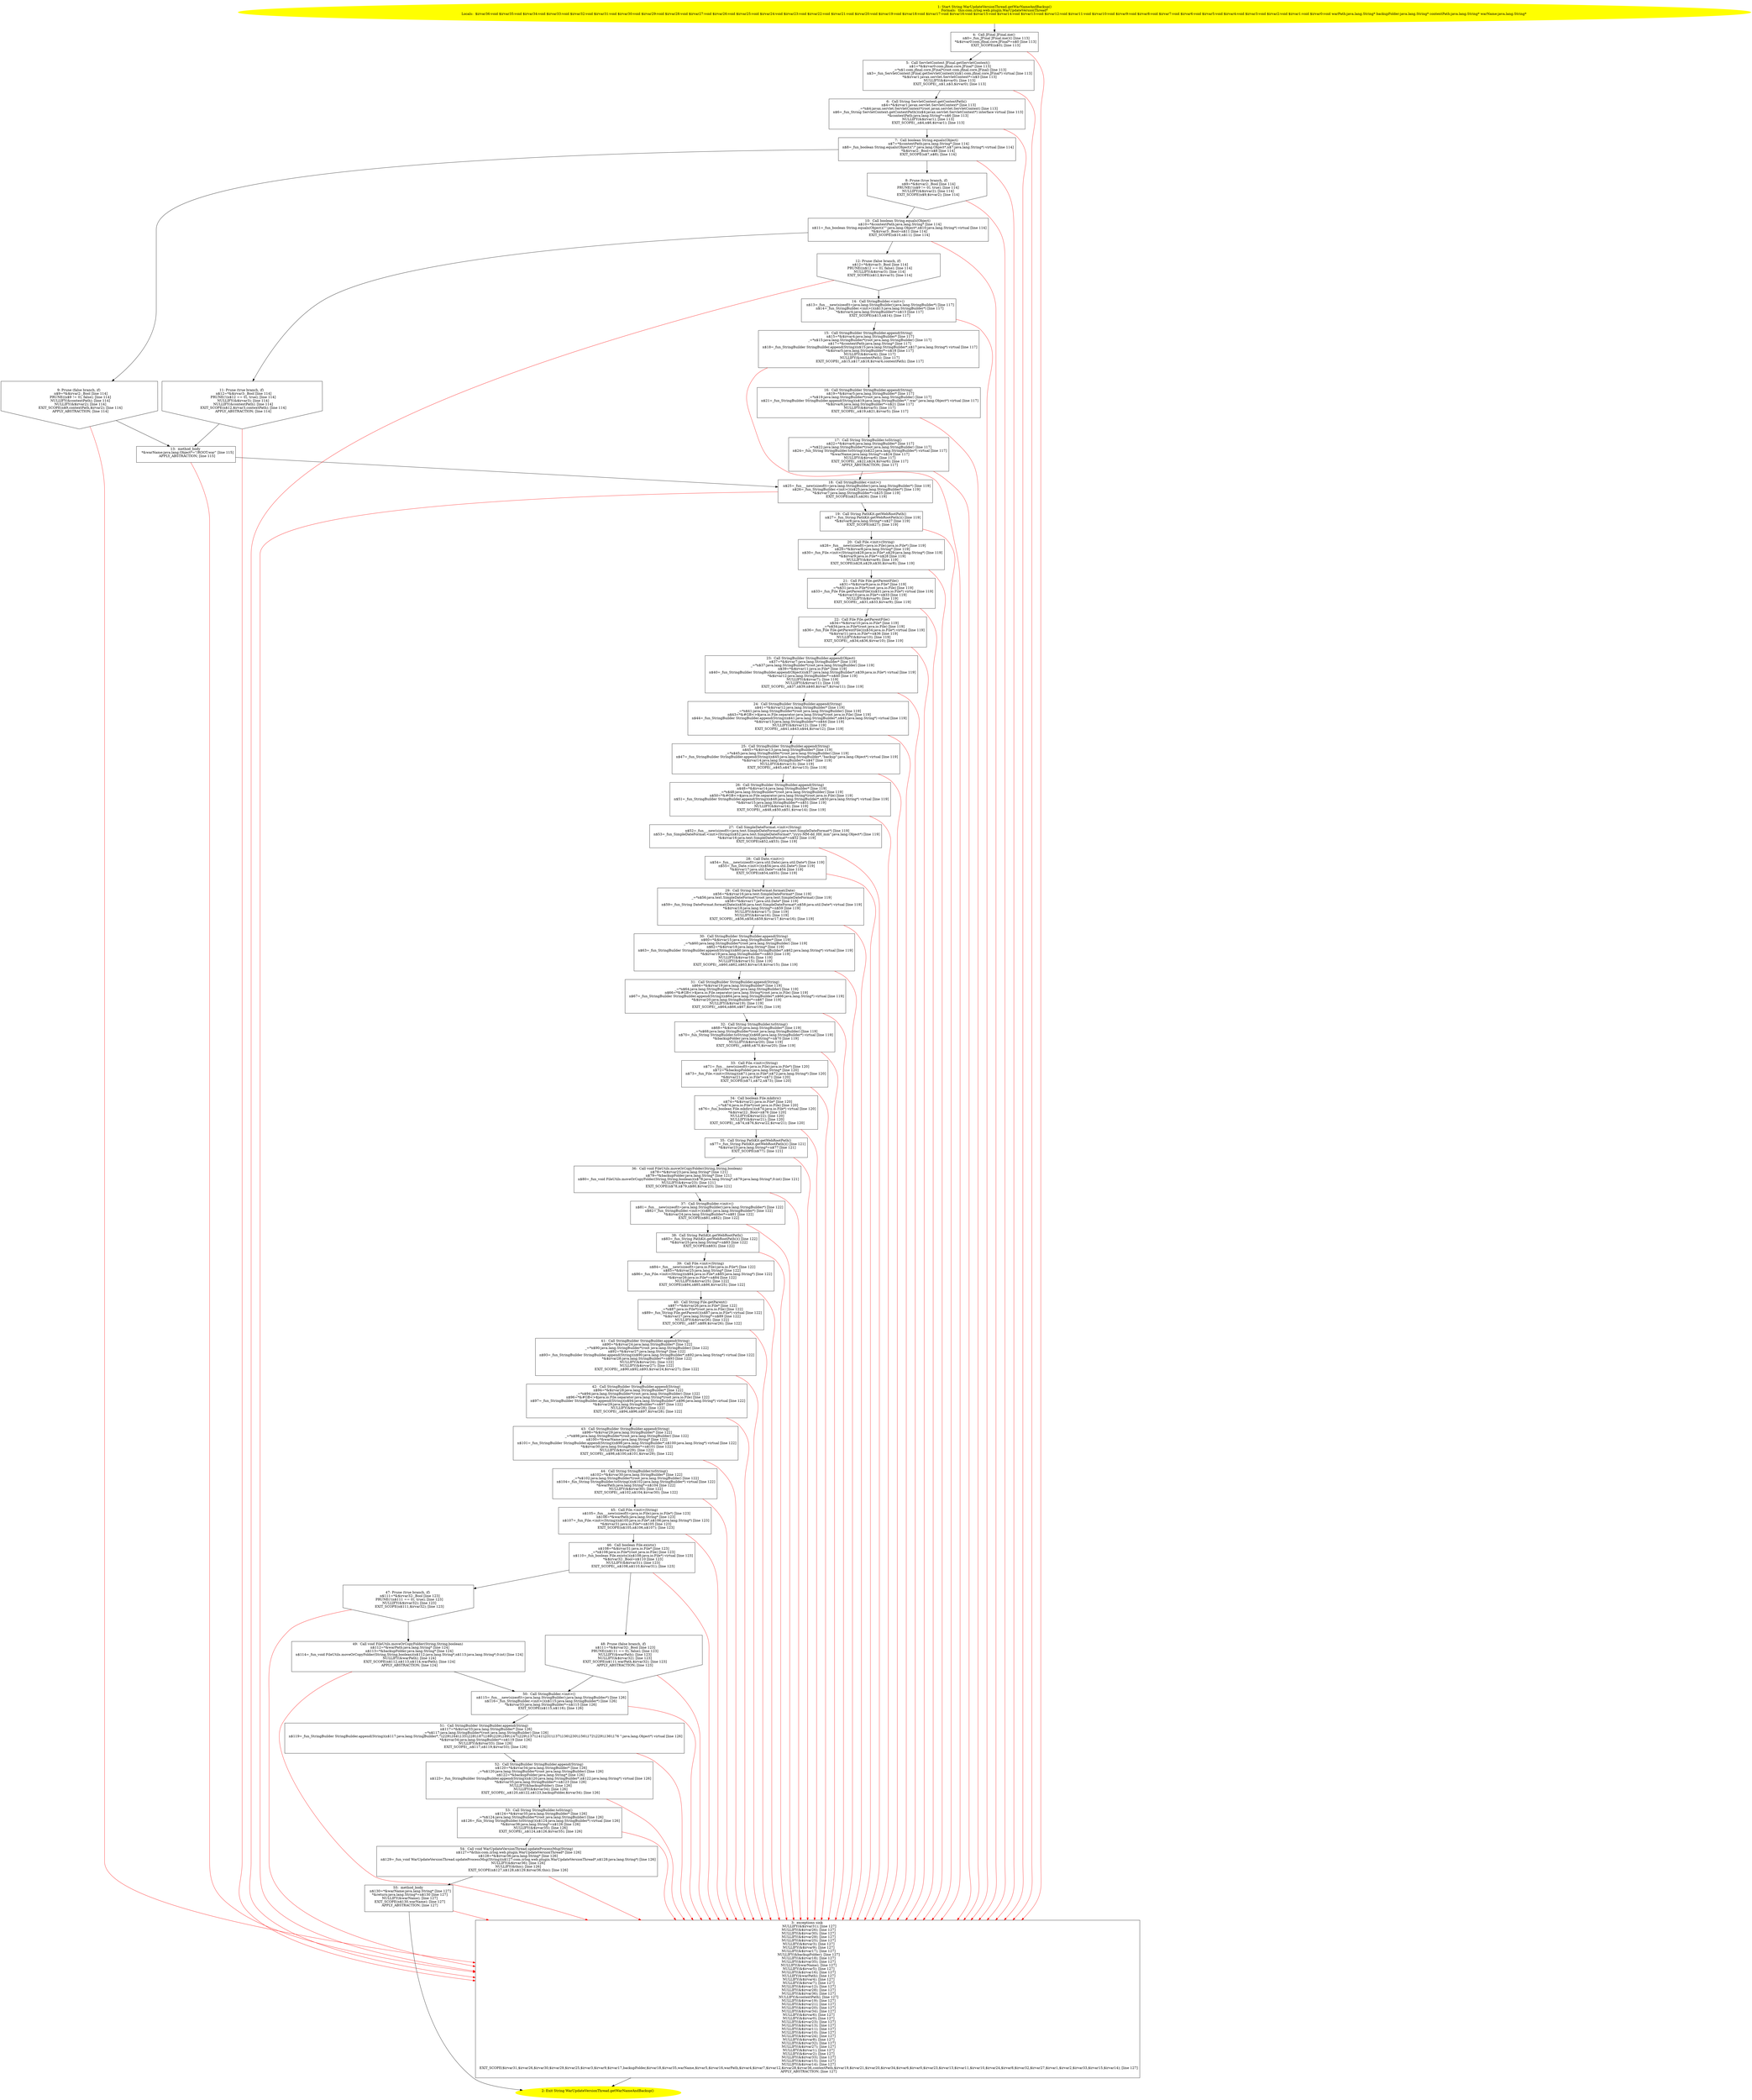 /* @generated */
digraph cfg {
"com.zrlog.web.plugin.WarUpdateVersionThread.getWarNameAndBackup():java.lang.String.f4a0e1b76fef14adcde138da81edc463_1" [label="1: Start String WarUpdateVersionThread.getWarNameAndBackup()\nFormals:  this:com.zrlog.web.plugin.WarUpdateVersionThread*\nLocals:  $irvar36:void $irvar35:void $irvar34:void $irvar33:void $irvar32:void $irvar31:void $irvar30:void $irvar29:void $irvar28:void $irvar27:void $irvar26:void $irvar25:void $irvar24:void $irvar23:void $irvar22:void $irvar21:void $irvar20:void $irvar19:void $irvar18:void $irvar17:void $irvar16:void $irvar15:void $irvar14:void $irvar13:void $irvar12:void $irvar11:void $irvar10:void $irvar9:void $irvar8:void $irvar7:void $irvar6:void $irvar5:void $irvar4:void $irvar3:void $irvar2:void $irvar1:void $irvar0:void warPath:java.lang.String* backupFolder:java.lang.String* contextPath:java.lang.String* warName:java.lang.String* \n  " color=yellow style=filled]
	

	 "com.zrlog.web.plugin.WarUpdateVersionThread.getWarNameAndBackup():java.lang.String.f4a0e1b76fef14adcde138da81edc463_1" -> "com.zrlog.web.plugin.WarUpdateVersionThread.getWarNameAndBackup():java.lang.String.f4a0e1b76fef14adcde138da81edc463_4" ;
"com.zrlog.web.plugin.WarUpdateVersionThread.getWarNameAndBackup():java.lang.String.f4a0e1b76fef14adcde138da81edc463_2" [label="2: Exit String WarUpdateVersionThread.getWarNameAndBackup() \n  " color=yellow style=filled]
	

"com.zrlog.web.plugin.WarUpdateVersionThread.getWarNameAndBackup():java.lang.String.f4a0e1b76fef14adcde138da81edc463_3" [label="3:  exceptions sink \n   NULLIFY(&$irvar31); [line 127]\n  NULLIFY(&$irvar26); [line 127]\n  NULLIFY(&$irvar30); [line 127]\n  NULLIFY(&$irvar29); [line 127]\n  NULLIFY(&$irvar25); [line 127]\n  NULLIFY(&$irvar3); [line 127]\n  NULLIFY(&$irvar9); [line 127]\n  NULLIFY(&$irvar17); [line 127]\n  NULLIFY(&backupFolder); [line 127]\n  NULLIFY(&$irvar18); [line 127]\n  NULLIFY(&$irvar35); [line 127]\n  NULLIFY(&warName); [line 127]\n  NULLIFY(&$irvar5); [line 127]\n  NULLIFY(&$irvar16); [line 127]\n  NULLIFY(&warPath); [line 127]\n  NULLIFY(&$irvar4); [line 127]\n  NULLIFY(&$irvar7); [line 127]\n  NULLIFY(&$irvar12); [line 127]\n  NULLIFY(&$irvar28); [line 127]\n  NULLIFY(&$irvar36); [line 127]\n  NULLIFY(&contextPath); [line 127]\n  NULLIFY(&$irvar19); [line 127]\n  NULLIFY(&$irvar21); [line 127]\n  NULLIFY(&$irvar20); [line 127]\n  NULLIFY(&$irvar34); [line 127]\n  NULLIFY(&$irvar6); [line 127]\n  NULLIFY(&$irvar0); [line 127]\n  NULLIFY(&$irvar23); [line 127]\n  NULLIFY(&$irvar13); [line 127]\n  NULLIFY(&$irvar11); [line 127]\n  NULLIFY(&$irvar10); [line 127]\n  NULLIFY(&$irvar24); [line 127]\n  NULLIFY(&$irvar8); [line 127]\n  NULLIFY(&$irvar32); [line 127]\n  NULLIFY(&$irvar27); [line 127]\n  NULLIFY(&$irvar1); [line 127]\n  NULLIFY(&$irvar2); [line 127]\n  NULLIFY(&$irvar33); [line 127]\n  NULLIFY(&$irvar15); [line 127]\n  NULLIFY(&$irvar14); [line 127]\n  EXIT_SCOPE($irvar31,$irvar26,$irvar30,$irvar29,$irvar25,$irvar3,$irvar9,$irvar17,backupFolder,$irvar18,$irvar35,warName,$irvar5,$irvar16,warPath,$irvar4,$irvar7,$irvar12,$irvar28,$irvar36,contextPath,$irvar19,$irvar21,$irvar20,$irvar34,$irvar6,$irvar0,$irvar23,$irvar13,$irvar11,$irvar10,$irvar24,$irvar8,$irvar32,$irvar27,$irvar1,$irvar2,$irvar33,$irvar15,$irvar14); [line 127]\n  APPLY_ABSTRACTION; [line 127]\n " shape="box"]
	

	 "com.zrlog.web.plugin.WarUpdateVersionThread.getWarNameAndBackup():java.lang.String.f4a0e1b76fef14adcde138da81edc463_3" -> "com.zrlog.web.plugin.WarUpdateVersionThread.getWarNameAndBackup():java.lang.String.f4a0e1b76fef14adcde138da81edc463_2" ;
"com.zrlog.web.plugin.WarUpdateVersionThread.getWarNameAndBackup():java.lang.String.f4a0e1b76fef14adcde138da81edc463_4" [label="4:  Call JFinal JFinal.me() \n   n$0=_fun_JFinal JFinal.me()() [line 113]\n  *&$irvar0:com.jfinal.core.JFinal*=n$0 [line 113]\n  EXIT_SCOPE(n$0); [line 113]\n " shape="box"]
	

	 "com.zrlog.web.plugin.WarUpdateVersionThread.getWarNameAndBackup():java.lang.String.f4a0e1b76fef14adcde138da81edc463_4" -> "com.zrlog.web.plugin.WarUpdateVersionThread.getWarNameAndBackup():java.lang.String.f4a0e1b76fef14adcde138da81edc463_5" ;
	 "com.zrlog.web.plugin.WarUpdateVersionThread.getWarNameAndBackup():java.lang.String.f4a0e1b76fef14adcde138da81edc463_4" -> "com.zrlog.web.plugin.WarUpdateVersionThread.getWarNameAndBackup():java.lang.String.f4a0e1b76fef14adcde138da81edc463_3" [color="red" ];
"com.zrlog.web.plugin.WarUpdateVersionThread.getWarNameAndBackup():java.lang.String.f4a0e1b76fef14adcde138da81edc463_5" [label="5:  Call ServletContext JFinal.getServletContext() \n   n$1=*&$irvar0:com.jfinal.core.JFinal* [line 113]\n  _=*n$1:com.jfinal.core.JFinal*(root com.jfinal.core.JFinal) [line 113]\n  n$3=_fun_ServletContext JFinal.getServletContext()(n$1:com.jfinal.core.JFinal*) virtual [line 113]\n  *&$irvar1:javax.servlet.ServletContext*=n$3 [line 113]\n  NULLIFY(&$irvar0); [line 113]\n  EXIT_SCOPE(_,n$1,n$3,$irvar0); [line 113]\n " shape="box"]
	

	 "com.zrlog.web.plugin.WarUpdateVersionThread.getWarNameAndBackup():java.lang.String.f4a0e1b76fef14adcde138da81edc463_5" -> "com.zrlog.web.plugin.WarUpdateVersionThread.getWarNameAndBackup():java.lang.String.f4a0e1b76fef14adcde138da81edc463_6" ;
	 "com.zrlog.web.plugin.WarUpdateVersionThread.getWarNameAndBackup():java.lang.String.f4a0e1b76fef14adcde138da81edc463_5" -> "com.zrlog.web.plugin.WarUpdateVersionThread.getWarNameAndBackup():java.lang.String.f4a0e1b76fef14adcde138da81edc463_3" [color="red" ];
"com.zrlog.web.plugin.WarUpdateVersionThread.getWarNameAndBackup():java.lang.String.f4a0e1b76fef14adcde138da81edc463_6" [label="6:  Call String ServletContext.getContextPath() \n   n$4=*&$irvar1:javax.servlet.ServletContext* [line 113]\n  _=*n$4:javax.servlet.ServletContext*(root javax.servlet.ServletContext) [line 113]\n  n$6=_fun_String ServletContext.getContextPath()(n$4:javax.servlet.ServletContext*) interface virtual [line 113]\n  *&contextPath:java.lang.String*=n$6 [line 113]\n  NULLIFY(&$irvar1); [line 113]\n  EXIT_SCOPE(_,n$4,n$6,$irvar1); [line 113]\n " shape="box"]
	

	 "com.zrlog.web.plugin.WarUpdateVersionThread.getWarNameAndBackup():java.lang.String.f4a0e1b76fef14adcde138da81edc463_6" -> "com.zrlog.web.plugin.WarUpdateVersionThread.getWarNameAndBackup():java.lang.String.f4a0e1b76fef14adcde138da81edc463_7" ;
	 "com.zrlog.web.plugin.WarUpdateVersionThread.getWarNameAndBackup():java.lang.String.f4a0e1b76fef14adcde138da81edc463_6" -> "com.zrlog.web.plugin.WarUpdateVersionThread.getWarNameAndBackup():java.lang.String.f4a0e1b76fef14adcde138da81edc463_3" [color="red" ];
"com.zrlog.web.plugin.WarUpdateVersionThread.getWarNameAndBackup():java.lang.String.f4a0e1b76fef14adcde138da81edc463_7" [label="7:  Call boolean String.equals(Object) \n   n$7=*&contextPath:java.lang.String* [line 114]\n  n$8=_fun_boolean String.equals(Object)(\"/\":java.lang.Object*,n$7:java.lang.String*) virtual [line 114]\n  *&$irvar2:_Bool=n$8 [line 114]\n  EXIT_SCOPE(n$7,n$8); [line 114]\n " shape="box"]
	

	 "com.zrlog.web.plugin.WarUpdateVersionThread.getWarNameAndBackup():java.lang.String.f4a0e1b76fef14adcde138da81edc463_7" -> "com.zrlog.web.plugin.WarUpdateVersionThread.getWarNameAndBackup():java.lang.String.f4a0e1b76fef14adcde138da81edc463_8" ;
	 "com.zrlog.web.plugin.WarUpdateVersionThread.getWarNameAndBackup():java.lang.String.f4a0e1b76fef14adcde138da81edc463_7" -> "com.zrlog.web.plugin.WarUpdateVersionThread.getWarNameAndBackup():java.lang.String.f4a0e1b76fef14adcde138da81edc463_9" ;
	 "com.zrlog.web.plugin.WarUpdateVersionThread.getWarNameAndBackup():java.lang.String.f4a0e1b76fef14adcde138da81edc463_7" -> "com.zrlog.web.plugin.WarUpdateVersionThread.getWarNameAndBackup():java.lang.String.f4a0e1b76fef14adcde138da81edc463_3" [color="red" ];
"com.zrlog.web.plugin.WarUpdateVersionThread.getWarNameAndBackup():java.lang.String.f4a0e1b76fef14adcde138da81edc463_8" [label="8: Prune (true branch, if) \n   n$9=*&$irvar2:_Bool [line 114]\n  PRUNE(!(n$9 != 0), true); [line 114]\n  NULLIFY(&$irvar2); [line 114]\n  EXIT_SCOPE(n$9,$irvar2); [line 114]\n " shape="invhouse"]
	

	 "com.zrlog.web.plugin.WarUpdateVersionThread.getWarNameAndBackup():java.lang.String.f4a0e1b76fef14adcde138da81edc463_8" -> "com.zrlog.web.plugin.WarUpdateVersionThread.getWarNameAndBackup():java.lang.String.f4a0e1b76fef14adcde138da81edc463_10" ;
	 "com.zrlog.web.plugin.WarUpdateVersionThread.getWarNameAndBackup():java.lang.String.f4a0e1b76fef14adcde138da81edc463_8" -> "com.zrlog.web.plugin.WarUpdateVersionThread.getWarNameAndBackup():java.lang.String.f4a0e1b76fef14adcde138da81edc463_3" [color="red" ];
"com.zrlog.web.plugin.WarUpdateVersionThread.getWarNameAndBackup():java.lang.String.f4a0e1b76fef14adcde138da81edc463_9" [label="9: Prune (false branch, if) \n   n$9=*&$irvar2:_Bool [line 114]\n  PRUNE((n$9 != 0), false); [line 114]\n  NULLIFY(&contextPath); [line 114]\n  NULLIFY(&$irvar2); [line 114]\n  EXIT_SCOPE(n$9,contextPath,$irvar2); [line 114]\n  APPLY_ABSTRACTION; [line 114]\n " shape="invhouse"]
	

	 "com.zrlog.web.plugin.WarUpdateVersionThread.getWarNameAndBackup():java.lang.String.f4a0e1b76fef14adcde138da81edc463_9" -> "com.zrlog.web.plugin.WarUpdateVersionThread.getWarNameAndBackup():java.lang.String.f4a0e1b76fef14adcde138da81edc463_13" ;
	 "com.zrlog.web.plugin.WarUpdateVersionThread.getWarNameAndBackup():java.lang.String.f4a0e1b76fef14adcde138da81edc463_9" -> "com.zrlog.web.plugin.WarUpdateVersionThread.getWarNameAndBackup():java.lang.String.f4a0e1b76fef14adcde138da81edc463_3" [color="red" ];
"com.zrlog.web.plugin.WarUpdateVersionThread.getWarNameAndBackup():java.lang.String.f4a0e1b76fef14adcde138da81edc463_10" [label="10:  Call boolean String.equals(Object) \n   n$10=*&contextPath:java.lang.String* [line 114]\n  n$11=_fun_boolean String.equals(Object)(\"\":java.lang.Object*,n$10:java.lang.String*) virtual [line 114]\n  *&$irvar3:_Bool=n$11 [line 114]\n  EXIT_SCOPE(n$10,n$11); [line 114]\n " shape="box"]
	

	 "com.zrlog.web.plugin.WarUpdateVersionThread.getWarNameAndBackup():java.lang.String.f4a0e1b76fef14adcde138da81edc463_10" -> "com.zrlog.web.plugin.WarUpdateVersionThread.getWarNameAndBackup():java.lang.String.f4a0e1b76fef14adcde138da81edc463_11" ;
	 "com.zrlog.web.plugin.WarUpdateVersionThread.getWarNameAndBackup():java.lang.String.f4a0e1b76fef14adcde138da81edc463_10" -> "com.zrlog.web.plugin.WarUpdateVersionThread.getWarNameAndBackup():java.lang.String.f4a0e1b76fef14adcde138da81edc463_12" ;
	 "com.zrlog.web.plugin.WarUpdateVersionThread.getWarNameAndBackup():java.lang.String.f4a0e1b76fef14adcde138da81edc463_10" -> "com.zrlog.web.plugin.WarUpdateVersionThread.getWarNameAndBackup():java.lang.String.f4a0e1b76fef14adcde138da81edc463_3" [color="red" ];
"com.zrlog.web.plugin.WarUpdateVersionThread.getWarNameAndBackup():java.lang.String.f4a0e1b76fef14adcde138da81edc463_11" [label="11: Prune (true branch, if) \n   n$12=*&$irvar3:_Bool [line 114]\n  PRUNE(!(n$12 == 0), true); [line 114]\n  NULLIFY(&$irvar3); [line 114]\n  NULLIFY(&contextPath); [line 114]\n  EXIT_SCOPE(n$12,$irvar3,contextPath); [line 114]\n  APPLY_ABSTRACTION; [line 114]\n " shape="invhouse"]
	

	 "com.zrlog.web.plugin.WarUpdateVersionThread.getWarNameAndBackup():java.lang.String.f4a0e1b76fef14adcde138da81edc463_11" -> "com.zrlog.web.plugin.WarUpdateVersionThread.getWarNameAndBackup():java.lang.String.f4a0e1b76fef14adcde138da81edc463_13" ;
	 "com.zrlog.web.plugin.WarUpdateVersionThread.getWarNameAndBackup():java.lang.String.f4a0e1b76fef14adcde138da81edc463_11" -> "com.zrlog.web.plugin.WarUpdateVersionThread.getWarNameAndBackup():java.lang.String.f4a0e1b76fef14adcde138da81edc463_3" [color="red" ];
"com.zrlog.web.plugin.WarUpdateVersionThread.getWarNameAndBackup():java.lang.String.f4a0e1b76fef14adcde138da81edc463_12" [label="12: Prune (false branch, if) \n   n$12=*&$irvar3:_Bool [line 114]\n  PRUNE((n$12 == 0), false); [line 114]\n  NULLIFY(&$irvar3); [line 114]\n  EXIT_SCOPE(n$12,$irvar3); [line 114]\n " shape="invhouse"]
	

	 "com.zrlog.web.plugin.WarUpdateVersionThread.getWarNameAndBackup():java.lang.String.f4a0e1b76fef14adcde138da81edc463_12" -> "com.zrlog.web.plugin.WarUpdateVersionThread.getWarNameAndBackup():java.lang.String.f4a0e1b76fef14adcde138da81edc463_14" ;
	 "com.zrlog.web.plugin.WarUpdateVersionThread.getWarNameAndBackup():java.lang.String.f4a0e1b76fef14adcde138da81edc463_12" -> "com.zrlog.web.plugin.WarUpdateVersionThread.getWarNameAndBackup():java.lang.String.f4a0e1b76fef14adcde138da81edc463_3" [color="red" ];
"com.zrlog.web.plugin.WarUpdateVersionThread.getWarNameAndBackup():java.lang.String.f4a0e1b76fef14adcde138da81edc463_13" [label="13:  method_body \n   *&warName:java.lang.Object*=\"/ROOT.war\" [line 115]\n  APPLY_ABSTRACTION; [line 115]\n " shape="box"]
	

	 "com.zrlog.web.plugin.WarUpdateVersionThread.getWarNameAndBackup():java.lang.String.f4a0e1b76fef14adcde138da81edc463_13" -> "com.zrlog.web.plugin.WarUpdateVersionThread.getWarNameAndBackup():java.lang.String.f4a0e1b76fef14adcde138da81edc463_18" ;
	 "com.zrlog.web.plugin.WarUpdateVersionThread.getWarNameAndBackup():java.lang.String.f4a0e1b76fef14adcde138da81edc463_13" -> "com.zrlog.web.plugin.WarUpdateVersionThread.getWarNameAndBackup():java.lang.String.f4a0e1b76fef14adcde138da81edc463_3" [color="red" ];
"com.zrlog.web.plugin.WarUpdateVersionThread.getWarNameAndBackup():java.lang.String.f4a0e1b76fef14adcde138da81edc463_14" [label="14:  Call StringBuilder.<init>() \n   n$13=_fun___new(sizeof(t=java.lang.StringBuilder):java.lang.StringBuilder*) [line 117]\n  n$14=_fun_StringBuilder.<init>()(n$13:java.lang.StringBuilder*) [line 117]\n  *&$irvar4:java.lang.StringBuilder*=n$13 [line 117]\n  EXIT_SCOPE(n$13,n$14); [line 117]\n " shape="box"]
	

	 "com.zrlog.web.plugin.WarUpdateVersionThread.getWarNameAndBackup():java.lang.String.f4a0e1b76fef14adcde138da81edc463_14" -> "com.zrlog.web.plugin.WarUpdateVersionThread.getWarNameAndBackup():java.lang.String.f4a0e1b76fef14adcde138da81edc463_15" ;
	 "com.zrlog.web.plugin.WarUpdateVersionThread.getWarNameAndBackup():java.lang.String.f4a0e1b76fef14adcde138da81edc463_14" -> "com.zrlog.web.plugin.WarUpdateVersionThread.getWarNameAndBackup():java.lang.String.f4a0e1b76fef14adcde138da81edc463_3" [color="red" ];
"com.zrlog.web.plugin.WarUpdateVersionThread.getWarNameAndBackup():java.lang.String.f4a0e1b76fef14adcde138da81edc463_15" [label="15:  Call StringBuilder StringBuilder.append(String) \n   n$15=*&$irvar4:java.lang.StringBuilder* [line 117]\n  _=*n$15:java.lang.StringBuilder*(root java.lang.StringBuilder) [line 117]\n  n$17=*&contextPath:java.lang.String* [line 117]\n  n$18=_fun_StringBuilder StringBuilder.append(String)(n$15:java.lang.StringBuilder*,n$17:java.lang.String*) virtual [line 117]\n  *&$irvar5:java.lang.StringBuilder*=n$18 [line 117]\n  NULLIFY(&$irvar4); [line 117]\n  NULLIFY(&contextPath); [line 117]\n  EXIT_SCOPE(_,n$15,n$17,n$18,$irvar4,contextPath); [line 117]\n " shape="box"]
	

	 "com.zrlog.web.plugin.WarUpdateVersionThread.getWarNameAndBackup():java.lang.String.f4a0e1b76fef14adcde138da81edc463_15" -> "com.zrlog.web.plugin.WarUpdateVersionThread.getWarNameAndBackup():java.lang.String.f4a0e1b76fef14adcde138da81edc463_16" ;
	 "com.zrlog.web.plugin.WarUpdateVersionThread.getWarNameAndBackup():java.lang.String.f4a0e1b76fef14adcde138da81edc463_15" -> "com.zrlog.web.plugin.WarUpdateVersionThread.getWarNameAndBackup():java.lang.String.f4a0e1b76fef14adcde138da81edc463_3" [color="red" ];
"com.zrlog.web.plugin.WarUpdateVersionThread.getWarNameAndBackup():java.lang.String.f4a0e1b76fef14adcde138da81edc463_16" [label="16:  Call StringBuilder StringBuilder.append(String) \n   n$19=*&$irvar5:java.lang.StringBuilder* [line 117]\n  _=*n$19:java.lang.StringBuilder*(root java.lang.StringBuilder) [line 117]\n  n$21=_fun_StringBuilder StringBuilder.append(String)(n$19:java.lang.StringBuilder*,\".war\":java.lang.Object*) virtual [line 117]\n  *&$irvar6:java.lang.StringBuilder*=n$21 [line 117]\n  NULLIFY(&$irvar5); [line 117]\n  EXIT_SCOPE(_,n$19,n$21,$irvar5); [line 117]\n " shape="box"]
	

	 "com.zrlog.web.plugin.WarUpdateVersionThread.getWarNameAndBackup():java.lang.String.f4a0e1b76fef14adcde138da81edc463_16" -> "com.zrlog.web.plugin.WarUpdateVersionThread.getWarNameAndBackup():java.lang.String.f4a0e1b76fef14adcde138da81edc463_17" ;
	 "com.zrlog.web.plugin.WarUpdateVersionThread.getWarNameAndBackup():java.lang.String.f4a0e1b76fef14adcde138da81edc463_16" -> "com.zrlog.web.plugin.WarUpdateVersionThread.getWarNameAndBackup():java.lang.String.f4a0e1b76fef14adcde138da81edc463_3" [color="red" ];
"com.zrlog.web.plugin.WarUpdateVersionThread.getWarNameAndBackup():java.lang.String.f4a0e1b76fef14adcde138da81edc463_17" [label="17:  Call String StringBuilder.toString() \n   n$22=*&$irvar6:java.lang.StringBuilder* [line 117]\n  _=*n$22:java.lang.StringBuilder*(root java.lang.StringBuilder) [line 117]\n  n$24=_fun_String StringBuilder.toString()(n$22:java.lang.StringBuilder*) virtual [line 117]\n  *&warName:java.lang.String*=n$24 [line 117]\n  NULLIFY(&$irvar6); [line 117]\n  EXIT_SCOPE(_,n$22,n$24,$irvar6); [line 117]\n  APPLY_ABSTRACTION; [line 117]\n " shape="box"]
	

	 "com.zrlog.web.plugin.WarUpdateVersionThread.getWarNameAndBackup():java.lang.String.f4a0e1b76fef14adcde138da81edc463_17" -> "com.zrlog.web.plugin.WarUpdateVersionThread.getWarNameAndBackup():java.lang.String.f4a0e1b76fef14adcde138da81edc463_18" ;
	 "com.zrlog.web.plugin.WarUpdateVersionThread.getWarNameAndBackup():java.lang.String.f4a0e1b76fef14adcde138da81edc463_17" -> "com.zrlog.web.plugin.WarUpdateVersionThread.getWarNameAndBackup():java.lang.String.f4a0e1b76fef14adcde138da81edc463_3" [color="red" ];
"com.zrlog.web.plugin.WarUpdateVersionThread.getWarNameAndBackup():java.lang.String.f4a0e1b76fef14adcde138da81edc463_18" [label="18:  Call StringBuilder.<init>() \n   n$25=_fun___new(sizeof(t=java.lang.StringBuilder):java.lang.StringBuilder*) [line 119]\n  n$26=_fun_StringBuilder.<init>()(n$25:java.lang.StringBuilder*) [line 119]\n  *&$irvar7:java.lang.StringBuilder*=n$25 [line 119]\n  EXIT_SCOPE(n$25,n$26); [line 119]\n " shape="box"]
	

	 "com.zrlog.web.plugin.WarUpdateVersionThread.getWarNameAndBackup():java.lang.String.f4a0e1b76fef14adcde138da81edc463_18" -> "com.zrlog.web.plugin.WarUpdateVersionThread.getWarNameAndBackup():java.lang.String.f4a0e1b76fef14adcde138da81edc463_19" ;
	 "com.zrlog.web.plugin.WarUpdateVersionThread.getWarNameAndBackup():java.lang.String.f4a0e1b76fef14adcde138da81edc463_18" -> "com.zrlog.web.plugin.WarUpdateVersionThread.getWarNameAndBackup():java.lang.String.f4a0e1b76fef14adcde138da81edc463_3" [color="red" ];
"com.zrlog.web.plugin.WarUpdateVersionThread.getWarNameAndBackup():java.lang.String.f4a0e1b76fef14adcde138da81edc463_19" [label="19:  Call String PathKit.getWebRootPath() \n   n$27=_fun_String PathKit.getWebRootPath()() [line 119]\n  *&$irvar8:java.lang.String*=n$27 [line 119]\n  EXIT_SCOPE(n$27); [line 119]\n " shape="box"]
	

	 "com.zrlog.web.plugin.WarUpdateVersionThread.getWarNameAndBackup():java.lang.String.f4a0e1b76fef14adcde138da81edc463_19" -> "com.zrlog.web.plugin.WarUpdateVersionThread.getWarNameAndBackup():java.lang.String.f4a0e1b76fef14adcde138da81edc463_20" ;
	 "com.zrlog.web.plugin.WarUpdateVersionThread.getWarNameAndBackup():java.lang.String.f4a0e1b76fef14adcde138da81edc463_19" -> "com.zrlog.web.plugin.WarUpdateVersionThread.getWarNameAndBackup():java.lang.String.f4a0e1b76fef14adcde138da81edc463_3" [color="red" ];
"com.zrlog.web.plugin.WarUpdateVersionThread.getWarNameAndBackup():java.lang.String.f4a0e1b76fef14adcde138da81edc463_20" [label="20:  Call File.<init>(String) \n   n$28=_fun___new(sizeof(t=java.io.File):java.io.File*) [line 119]\n  n$29=*&$irvar8:java.lang.String* [line 119]\n  n$30=_fun_File.<init>(String)(n$28:java.io.File*,n$29:java.lang.String*) [line 119]\n  *&$irvar9:java.io.File*=n$28 [line 119]\n  NULLIFY(&$irvar8); [line 119]\n  EXIT_SCOPE(n$28,n$29,n$30,$irvar8); [line 119]\n " shape="box"]
	

	 "com.zrlog.web.plugin.WarUpdateVersionThread.getWarNameAndBackup():java.lang.String.f4a0e1b76fef14adcde138da81edc463_20" -> "com.zrlog.web.plugin.WarUpdateVersionThread.getWarNameAndBackup():java.lang.String.f4a0e1b76fef14adcde138da81edc463_21" ;
	 "com.zrlog.web.plugin.WarUpdateVersionThread.getWarNameAndBackup():java.lang.String.f4a0e1b76fef14adcde138da81edc463_20" -> "com.zrlog.web.plugin.WarUpdateVersionThread.getWarNameAndBackup():java.lang.String.f4a0e1b76fef14adcde138da81edc463_3" [color="red" ];
"com.zrlog.web.plugin.WarUpdateVersionThread.getWarNameAndBackup():java.lang.String.f4a0e1b76fef14adcde138da81edc463_21" [label="21:  Call File File.getParentFile() \n   n$31=*&$irvar9:java.io.File* [line 119]\n  _=*n$31:java.io.File*(root java.io.File) [line 119]\n  n$33=_fun_File File.getParentFile()(n$31:java.io.File*) virtual [line 119]\n  *&$irvar10:java.io.File*=n$33 [line 119]\n  NULLIFY(&$irvar9); [line 119]\n  EXIT_SCOPE(_,n$31,n$33,$irvar9); [line 119]\n " shape="box"]
	

	 "com.zrlog.web.plugin.WarUpdateVersionThread.getWarNameAndBackup():java.lang.String.f4a0e1b76fef14adcde138da81edc463_21" -> "com.zrlog.web.plugin.WarUpdateVersionThread.getWarNameAndBackup():java.lang.String.f4a0e1b76fef14adcde138da81edc463_22" ;
	 "com.zrlog.web.plugin.WarUpdateVersionThread.getWarNameAndBackup():java.lang.String.f4a0e1b76fef14adcde138da81edc463_21" -> "com.zrlog.web.plugin.WarUpdateVersionThread.getWarNameAndBackup():java.lang.String.f4a0e1b76fef14adcde138da81edc463_3" [color="red" ];
"com.zrlog.web.plugin.WarUpdateVersionThread.getWarNameAndBackup():java.lang.String.f4a0e1b76fef14adcde138da81edc463_22" [label="22:  Call File File.getParentFile() \n   n$34=*&$irvar10:java.io.File* [line 119]\n  _=*n$34:java.io.File*(root java.io.File) [line 119]\n  n$36=_fun_File File.getParentFile()(n$34:java.io.File*) virtual [line 119]\n  *&$irvar11:java.io.File*=n$36 [line 119]\n  NULLIFY(&$irvar10); [line 119]\n  EXIT_SCOPE(_,n$34,n$36,$irvar10); [line 119]\n " shape="box"]
	

	 "com.zrlog.web.plugin.WarUpdateVersionThread.getWarNameAndBackup():java.lang.String.f4a0e1b76fef14adcde138da81edc463_22" -> "com.zrlog.web.plugin.WarUpdateVersionThread.getWarNameAndBackup():java.lang.String.f4a0e1b76fef14adcde138da81edc463_23" ;
	 "com.zrlog.web.plugin.WarUpdateVersionThread.getWarNameAndBackup():java.lang.String.f4a0e1b76fef14adcde138da81edc463_22" -> "com.zrlog.web.plugin.WarUpdateVersionThread.getWarNameAndBackup():java.lang.String.f4a0e1b76fef14adcde138da81edc463_3" [color="red" ];
"com.zrlog.web.plugin.WarUpdateVersionThread.getWarNameAndBackup():java.lang.String.f4a0e1b76fef14adcde138da81edc463_23" [label="23:  Call StringBuilder StringBuilder.append(Object) \n   n$37=*&$irvar7:java.lang.StringBuilder* [line 119]\n  _=*n$37:java.lang.StringBuilder*(root java.lang.StringBuilder) [line 119]\n  n$39=*&$irvar11:java.io.File* [line 119]\n  n$40=_fun_StringBuilder StringBuilder.append(Object)(n$37:java.lang.StringBuilder*,n$39:java.io.File*) virtual [line 119]\n  *&$irvar12:java.lang.StringBuilder*=n$40 [line 119]\n  NULLIFY(&$irvar7); [line 119]\n  NULLIFY(&$irvar11); [line 119]\n  EXIT_SCOPE(_,n$37,n$39,n$40,$irvar7,$irvar11); [line 119]\n " shape="box"]
	

	 "com.zrlog.web.plugin.WarUpdateVersionThread.getWarNameAndBackup():java.lang.String.f4a0e1b76fef14adcde138da81edc463_23" -> "com.zrlog.web.plugin.WarUpdateVersionThread.getWarNameAndBackup():java.lang.String.f4a0e1b76fef14adcde138da81edc463_24" ;
	 "com.zrlog.web.plugin.WarUpdateVersionThread.getWarNameAndBackup():java.lang.String.f4a0e1b76fef14adcde138da81edc463_23" -> "com.zrlog.web.plugin.WarUpdateVersionThread.getWarNameAndBackup():java.lang.String.f4a0e1b76fef14adcde138da81edc463_3" [color="red" ];
"com.zrlog.web.plugin.WarUpdateVersionThread.getWarNameAndBackup():java.lang.String.f4a0e1b76fef14adcde138da81edc463_24" [label="24:  Call StringBuilder StringBuilder.append(String) \n   n$41=*&$irvar12:java.lang.StringBuilder* [line 119]\n  _=*n$41:java.lang.StringBuilder*(root java.lang.StringBuilder) [line 119]\n  n$43=*&#GB<>$java.io.File.separator:java.lang.String*(root java.io.File) [line 119]\n  n$44=_fun_StringBuilder StringBuilder.append(String)(n$41:java.lang.StringBuilder*,n$43:java.lang.String*) virtual [line 119]\n  *&$irvar13:java.lang.StringBuilder*=n$44 [line 119]\n  NULLIFY(&$irvar12); [line 119]\n  EXIT_SCOPE(_,n$41,n$43,n$44,$irvar12); [line 119]\n " shape="box"]
	

	 "com.zrlog.web.plugin.WarUpdateVersionThread.getWarNameAndBackup():java.lang.String.f4a0e1b76fef14adcde138da81edc463_24" -> "com.zrlog.web.plugin.WarUpdateVersionThread.getWarNameAndBackup():java.lang.String.f4a0e1b76fef14adcde138da81edc463_25" ;
	 "com.zrlog.web.plugin.WarUpdateVersionThread.getWarNameAndBackup():java.lang.String.f4a0e1b76fef14adcde138da81edc463_24" -> "com.zrlog.web.plugin.WarUpdateVersionThread.getWarNameAndBackup():java.lang.String.f4a0e1b76fef14adcde138da81edc463_3" [color="red" ];
"com.zrlog.web.plugin.WarUpdateVersionThread.getWarNameAndBackup():java.lang.String.f4a0e1b76fef14adcde138da81edc463_25" [label="25:  Call StringBuilder StringBuilder.append(String) \n   n$45=*&$irvar13:java.lang.StringBuilder* [line 119]\n  _=*n$45:java.lang.StringBuilder*(root java.lang.StringBuilder) [line 119]\n  n$47=_fun_StringBuilder StringBuilder.append(String)(n$45:java.lang.StringBuilder*,\"backup\":java.lang.Object*) virtual [line 119]\n  *&$irvar14:java.lang.StringBuilder*=n$47 [line 119]\n  NULLIFY(&$irvar13); [line 119]\n  EXIT_SCOPE(_,n$45,n$47,$irvar13); [line 119]\n " shape="box"]
	

	 "com.zrlog.web.plugin.WarUpdateVersionThread.getWarNameAndBackup():java.lang.String.f4a0e1b76fef14adcde138da81edc463_25" -> "com.zrlog.web.plugin.WarUpdateVersionThread.getWarNameAndBackup():java.lang.String.f4a0e1b76fef14adcde138da81edc463_26" ;
	 "com.zrlog.web.plugin.WarUpdateVersionThread.getWarNameAndBackup():java.lang.String.f4a0e1b76fef14adcde138da81edc463_25" -> "com.zrlog.web.plugin.WarUpdateVersionThread.getWarNameAndBackup():java.lang.String.f4a0e1b76fef14adcde138da81edc463_3" [color="red" ];
"com.zrlog.web.plugin.WarUpdateVersionThread.getWarNameAndBackup():java.lang.String.f4a0e1b76fef14adcde138da81edc463_26" [label="26:  Call StringBuilder StringBuilder.append(String) \n   n$48=*&$irvar14:java.lang.StringBuilder* [line 119]\n  _=*n$48:java.lang.StringBuilder*(root java.lang.StringBuilder) [line 119]\n  n$50=*&#GB<>$java.io.File.separator:java.lang.String*(root java.io.File) [line 119]\n  n$51=_fun_StringBuilder StringBuilder.append(String)(n$48:java.lang.StringBuilder*,n$50:java.lang.String*) virtual [line 119]\n  *&$irvar15:java.lang.StringBuilder*=n$51 [line 119]\n  NULLIFY(&$irvar14); [line 119]\n  EXIT_SCOPE(_,n$48,n$50,n$51,$irvar14); [line 119]\n " shape="box"]
	

	 "com.zrlog.web.plugin.WarUpdateVersionThread.getWarNameAndBackup():java.lang.String.f4a0e1b76fef14adcde138da81edc463_26" -> "com.zrlog.web.plugin.WarUpdateVersionThread.getWarNameAndBackup():java.lang.String.f4a0e1b76fef14adcde138da81edc463_27" ;
	 "com.zrlog.web.plugin.WarUpdateVersionThread.getWarNameAndBackup():java.lang.String.f4a0e1b76fef14adcde138da81edc463_26" -> "com.zrlog.web.plugin.WarUpdateVersionThread.getWarNameAndBackup():java.lang.String.f4a0e1b76fef14adcde138da81edc463_3" [color="red" ];
"com.zrlog.web.plugin.WarUpdateVersionThread.getWarNameAndBackup():java.lang.String.f4a0e1b76fef14adcde138da81edc463_27" [label="27:  Call SimpleDateFormat.<init>(String) \n   n$52=_fun___new(sizeof(t=java.text.SimpleDateFormat):java.text.SimpleDateFormat*) [line 119]\n  n$53=_fun_SimpleDateFormat.<init>(String)(n$52:java.text.SimpleDateFormat*,\"yyyy-MM-dd_HH_mm\":java.lang.Object*) [line 119]\n  *&$irvar16:java.text.SimpleDateFormat*=n$52 [line 119]\n  EXIT_SCOPE(n$52,n$53); [line 119]\n " shape="box"]
	

	 "com.zrlog.web.plugin.WarUpdateVersionThread.getWarNameAndBackup():java.lang.String.f4a0e1b76fef14adcde138da81edc463_27" -> "com.zrlog.web.plugin.WarUpdateVersionThread.getWarNameAndBackup():java.lang.String.f4a0e1b76fef14adcde138da81edc463_28" ;
	 "com.zrlog.web.plugin.WarUpdateVersionThread.getWarNameAndBackup():java.lang.String.f4a0e1b76fef14adcde138da81edc463_27" -> "com.zrlog.web.plugin.WarUpdateVersionThread.getWarNameAndBackup():java.lang.String.f4a0e1b76fef14adcde138da81edc463_3" [color="red" ];
"com.zrlog.web.plugin.WarUpdateVersionThread.getWarNameAndBackup():java.lang.String.f4a0e1b76fef14adcde138da81edc463_28" [label="28:  Call Date.<init>() \n   n$54=_fun___new(sizeof(t=java.util.Date):java.util.Date*) [line 119]\n  n$55=_fun_Date.<init>()(n$54:java.util.Date*) [line 119]\n  *&$irvar17:java.util.Date*=n$54 [line 119]\n  EXIT_SCOPE(n$54,n$55); [line 119]\n " shape="box"]
	

	 "com.zrlog.web.plugin.WarUpdateVersionThread.getWarNameAndBackup():java.lang.String.f4a0e1b76fef14adcde138da81edc463_28" -> "com.zrlog.web.plugin.WarUpdateVersionThread.getWarNameAndBackup():java.lang.String.f4a0e1b76fef14adcde138da81edc463_29" ;
	 "com.zrlog.web.plugin.WarUpdateVersionThread.getWarNameAndBackup():java.lang.String.f4a0e1b76fef14adcde138da81edc463_28" -> "com.zrlog.web.plugin.WarUpdateVersionThread.getWarNameAndBackup():java.lang.String.f4a0e1b76fef14adcde138da81edc463_3" [color="red" ];
"com.zrlog.web.plugin.WarUpdateVersionThread.getWarNameAndBackup():java.lang.String.f4a0e1b76fef14adcde138da81edc463_29" [label="29:  Call String DateFormat.format(Date) \n   n$56=*&$irvar16:java.text.SimpleDateFormat* [line 119]\n  _=*n$56:java.text.SimpleDateFormat*(root java.text.SimpleDateFormat) [line 119]\n  n$58=*&$irvar17:java.util.Date* [line 119]\n  n$59=_fun_String DateFormat.format(Date)(n$56:java.text.SimpleDateFormat*,n$58:java.util.Date*) virtual [line 119]\n  *&$irvar18:java.lang.String*=n$59 [line 119]\n  NULLIFY(&$irvar17); [line 119]\n  NULLIFY(&$irvar16); [line 119]\n  EXIT_SCOPE(_,n$56,n$58,n$59,$irvar17,$irvar16); [line 119]\n " shape="box"]
	

	 "com.zrlog.web.plugin.WarUpdateVersionThread.getWarNameAndBackup():java.lang.String.f4a0e1b76fef14adcde138da81edc463_29" -> "com.zrlog.web.plugin.WarUpdateVersionThread.getWarNameAndBackup():java.lang.String.f4a0e1b76fef14adcde138da81edc463_30" ;
	 "com.zrlog.web.plugin.WarUpdateVersionThread.getWarNameAndBackup():java.lang.String.f4a0e1b76fef14adcde138da81edc463_29" -> "com.zrlog.web.plugin.WarUpdateVersionThread.getWarNameAndBackup():java.lang.String.f4a0e1b76fef14adcde138da81edc463_3" [color="red" ];
"com.zrlog.web.plugin.WarUpdateVersionThread.getWarNameAndBackup():java.lang.String.f4a0e1b76fef14adcde138da81edc463_30" [label="30:  Call StringBuilder StringBuilder.append(String) \n   n$60=*&$irvar15:java.lang.StringBuilder* [line 119]\n  _=*n$60:java.lang.StringBuilder*(root java.lang.StringBuilder) [line 119]\n  n$62=*&$irvar18:java.lang.String* [line 119]\n  n$63=_fun_StringBuilder StringBuilder.append(String)(n$60:java.lang.StringBuilder*,n$62:java.lang.String*) virtual [line 119]\n  *&$irvar19:java.lang.StringBuilder*=n$63 [line 119]\n  NULLIFY(&$irvar18); [line 119]\n  NULLIFY(&$irvar15); [line 119]\n  EXIT_SCOPE(_,n$60,n$62,n$63,$irvar18,$irvar15); [line 119]\n " shape="box"]
	

	 "com.zrlog.web.plugin.WarUpdateVersionThread.getWarNameAndBackup():java.lang.String.f4a0e1b76fef14adcde138da81edc463_30" -> "com.zrlog.web.plugin.WarUpdateVersionThread.getWarNameAndBackup():java.lang.String.f4a0e1b76fef14adcde138da81edc463_31" ;
	 "com.zrlog.web.plugin.WarUpdateVersionThread.getWarNameAndBackup():java.lang.String.f4a0e1b76fef14adcde138da81edc463_30" -> "com.zrlog.web.plugin.WarUpdateVersionThread.getWarNameAndBackup():java.lang.String.f4a0e1b76fef14adcde138da81edc463_3" [color="red" ];
"com.zrlog.web.plugin.WarUpdateVersionThread.getWarNameAndBackup():java.lang.String.f4a0e1b76fef14adcde138da81edc463_31" [label="31:  Call StringBuilder StringBuilder.append(String) \n   n$64=*&$irvar19:java.lang.StringBuilder* [line 119]\n  _=*n$64:java.lang.StringBuilder*(root java.lang.StringBuilder) [line 119]\n  n$66=*&#GB<>$java.io.File.separator:java.lang.String*(root java.io.File) [line 119]\n  n$67=_fun_StringBuilder StringBuilder.append(String)(n$64:java.lang.StringBuilder*,n$66:java.lang.String*) virtual [line 119]\n  *&$irvar20:java.lang.StringBuilder*=n$67 [line 119]\n  NULLIFY(&$irvar19); [line 119]\n  EXIT_SCOPE(_,n$64,n$66,n$67,$irvar19); [line 119]\n " shape="box"]
	

	 "com.zrlog.web.plugin.WarUpdateVersionThread.getWarNameAndBackup():java.lang.String.f4a0e1b76fef14adcde138da81edc463_31" -> "com.zrlog.web.plugin.WarUpdateVersionThread.getWarNameAndBackup():java.lang.String.f4a0e1b76fef14adcde138da81edc463_32" ;
	 "com.zrlog.web.plugin.WarUpdateVersionThread.getWarNameAndBackup():java.lang.String.f4a0e1b76fef14adcde138da81edc463_31" -> "com.zrlog.web.plugin.WarUpdateVersionThread.getWarNameAndBackup():java.lang.String.f4a0e1b76fef14adcde138da81edc463_3" [color="red" ];
"com.zrlog.web.plugin.WarUpdateVersionThread.getWarNameAndBackup():java.lang.String.f4a0e1b76fef14adcde138da81edc463_32" [label="32:  Call String StringBuilder.toString() \n   n$68=*&$irvar20:java.lang.StringBuilder* [line 119]\n  _=*n$68:java.lang.StringBuilder*(root java.lang.StringBuilder) [line 119]\n  n$70=_fun_String StringBuilder.toString()(n$68:java.lang.StringBuilder*) virtual [line 119]\n  *&backupFolder:java.lang.String*=n$70 [line 119]\n  NULLIFY(&$irvar20); [line 119]\n  EXIT_SCOPE(_,n$68,n$70,$irvar20); [line 119]\n " shape="box"]
	

	 "com.zrlog.web.plugin.WarUpdateVersionThread.getWarNameAndBackup():java.lang.String.f4a0e1b76fef14adcde138da81edc463_32" -> "com.zrlog.web.plugin.WarUpdateVersionThread.getWarNameAndBackup():java.lang.String.f4a0e1b76fef14adcde138da81edc463_33" ;
	 "com.zrlog.web.plugin.WarUpdateVersionThread.getWarNameAndBackup():java.lang.String.f4a0e1b76fef14adcde138da81edc463_32" -> "com.zrlog.web.plugin.WarUpdateVersionThread.getWarNameAndBackup():java.lang.String.f4a0e1b76fef14adcde138da81edc463_3" [color="red" ];
"com.zrlog.web.plugin.WarUpdateVersionThread.getWarNameAndBackup():java.lang.String.f4a0e1b76fef14adcde138da81edc463_33" [label="33:  Call File.<init>(String) \n   n$71=_fun___new(sizeof(t=java.io.File):java.io.File*) [line 120]\n  n$72=*&backupFolder:java.lang.String* [line 120]\n  n$73=_fun_File.<init>(String)(n$71:java.io.File*,n$72:java.lang.String*) [line 120]\n  *&$irvar21:java.io.File*=n$71 [line 120]\n  EXIT_SCOPE(n$71,n$72,n$73); [line 120]\n " shape="box"]
	

	 "com.zrlog.web.plugin.WarUpdateVersionThread.getWarNameAndBackup():java.lang.String.f4a0e1b76fef14adcde138da81edc463_33" -> "com.zrlog.web.plugin.WarUpdateVersionThread.getWarNameAndBackup():java.lang.String.f4a0e1b76fef14adcde138da81edc463_34" ;
	 "com.zrlog.web.plugin.WarUpdateVersionThread.getWarNameAndBackup():java.lang.String.f4a0e1b76fef14adcde138da81edc463_33" -> "com.zrlog.web.plugin.WarUpdateVersionThread.getWarNameAndBackup():java.lang.String.f4a0e1b76fef14adcde138da81edc463_3" [color="red" ];
"com.zrlog.web.plugin.WarUpdateVersionThread.getWarNameAndBackup():java.lang.String.f4a0e1b76fef14adcde138da81edc463_34" [label="34:  Call boolean File.mkdirs() \n   n$74=*&$irvar21:java.io.File* [line 120]\n  _=*n$74:java.io.File*(root java.io.File) [line 120]\n  n$76=_fun_boolean File.mkdirs()(n$74:java.io.File*) virtual [line 120]\n  *&$irvar22:_Bool=n$76 [line 120]\n  NULLIFY(&$irvar22); [line 120]\n  NULLIFY(&$irvar21); [line 120]\n  EXIT_SCOPE(_,n$74,n$76,$irvar22,$irvar21); [line 120]\n " shape="box"]
	

	 "com.zrlog.web.plugin.WarUpdateVersionThread.getWarNameAndBackup():java.lang.String.f4a0e1b76fef14adcde138da81edc463_34" -> "com.zrlog.web.plugin.WarUpdateVersionThread.getWarNameAndBackup():java.lang.String.f4a0e1b76fef14adcde138da81edc463_35" ;
	 "com.zrlog.web.plugin.WarUpdateVersionThread.getWarNameAndBackup():java.lang.String.f4a0e1b76fef14adcde138da81edc463_34" -> "com.zrlog.web.plugin.WarUpdateVersionThread.getWarNameAndBackup():java.lang.String.f4a0e1b76fef14adcde138da81edc463_3" [color="red" ];
"com.zrlog.web.plugin.WarUpdateVersionThread.getWarNameAndBackup():java.lang.String.f4a0e1b76fef14adcde138da81edc463_35" [label="35:  Call String PathKit.getWebRootPath() \n   n$77=_fun_String PathKit.getWebRootPath()() [line 121]\n  *&$irvar23:java.lang.String*=n$77 [line 121]\n  EXIT_SCOPE(n$77); [line 121]\n " shape="box"]
	

	 "com.zrlog.web.plugin.WarUpdateVersionThread.getWarNameAndBackup():java.lang.String.f4a0e1b76fef14adcde138da81edc463_35" -> "com.zrlog.web.plugin.WarUpdateVersionThread.getWarNameAndBackup():java.lang.String.f4a0e1b76fef14adcde138da81edc463_36" ;
	 "com.zrlog.web.plugin.WarUpdateVersionThread.getWarNameAndBackup():java.lang.String.f4a0e1b76fef14adcde138da81edc463_35" -> "com.zrlog.web.plugin.WarUpdateVersionThread.getWarNameAndBackup():java.lang.String.f4a0e1b76fef14adcde138da81edc463_3" [color="red" ];
"com.zrlog.web.plugin.WarUpdateVersionThread.getWarNameAndBackup():java.lang.String.f4a0e1b76fef14adcde138da81edc463_36" [label="36:  Call void FileUtils.moveOrCopyFolder(String,String,boolean) \n   n$78=*&$irvar23:java.lang.String* [line 121]\n  n$79=*&backupFolder:java.lang.String* [line 121]\n  n$80=_fun_void FileUtils.moveOrCopyFolder(String,String,boolean)(n$78:java.lang.String*,n$79:java.lang.String*,0:int) [line 121]\n  NULLIFY(&$irvar23); [line 121]\n  EXIT_SCOPE(n$78,n$79,n$80,$irvar23); [line 121]\n " shape="box"]
	

	 "com.zrlog.web.plugin.WarUpdateVersionThread.getWarNameAndBackup():java.lang.String.f4a0e1b76fef14adcde138da81edc463_36" -> "com.zrlog.web.plugin.WarUpdateVersionThread.getWarNameAndBackup():java.lang.String.f4a0e1b76fef14adcde138da81edc463_37" ;
	 "com.zrlog.web.plugin.WarUpdateVersionThread.getWarNameAndBackup():java.lang.String.f4a0e1b76fef14adcde138da81edc463_36" -> "com.zrlog.web.plugin.WarUpdateVersionThread.getWarNameAndBackup():java.lang.String.f4a0e1b76fef14adcde138da81edc463_3" [color="red" ];
"com.zrlog.web.plugin.WarUpdateVersionThread.getWarNameAndBackup():java.lang.String.f4a0e1b76fef14adcde138da81edc463_37" [label="37:  Call StringBuilder.<init>() \n   n$81=_fun___new(sizeof(t=java.lang.StringBuilder):java.lang.StringBuilder*) [line 122]\n  n$82=_fun_StringBuilder.<init>()(n$81:java.lang.StringBuilder*) [line 122]\n  *&$irvar24:java.lang.StringBuilder*=n$81 [line 122]\n  EXIT_SCOPE(n$81,n$82); [line 122]\n " shape="box"]
	

	 "com.zrlog.web.plugin.WarUpdateVersionThread.getWarNameAndBackup():java.lang.String.f4a0e1b76fef14adcde138da81edc463_37" -> "com.zrlog.web.plugin.WarUpdateVersionThread.getWarNameAndBackup():java.lang.String.f4a0e1b76fef14adcde138da81edc463_38" ;
	 "com.zrlog.web.plugin.WarUpdateVersionThread.getWarNameAndBackup():java.lang.String.f4a0e1b76fef14adcde138da81edc463_37" -> "com.zrlog.web.plugin.WarUpdateVersionThread.getWarNameAndBackup():java.lang.String.f4a0e1b76fef14adcde138da81edc463_3" [color="red" ];
"com.zrlog.web.plugin.WarUpdateVersionThread.getWarNameAndBackup():java.lang.String.f4a0e1b76fef14adcde138da81edc463_38" [label="38:  Call String PathKit.getWebRootPath() \n   n$83=_fun_String PathKit.getWebRootPath()() [line 122]\n  *&$irvar25:java.lang.String*=n$83 [line 122]\n  EXIT_SCOPE(n$83); [line 122]\n " shape="box"]
	

	 "com.zrlog.web.plugin.WarUpdateVersionThread.getWarNameAndBackup():java.lang.String.f4a0e1b76fef14adcde138da81edc463_38" -> "com.zrlog.web.plugin.WarUpdateVersionThread.getWarNameAndBackup():java.lang.String.f4a0e1b76fef14adcde138da81edc463_39" ;
	 "com.zrlog.web.plugin.WarUpdateVersionThread.getWarNameAndBackup():java.lang.String.f4a0e1b76fef14adcde138da81edc463_38" -> "com.zrlog.web.plugin.WarUpdateVersionThread.getWarNameAndBackup():java.lang.String.f4a0e1b76fef14adcde138da81edc463_3" [color="red" ];
"com.zrlog.web.plugin.WarUpdateVersionThread.getWarNameAndBackup():java.lang.String.f4a0e1b76fef14adcde138da81edc463_39" [label="39:  Call File.<init>(String) \n   n$84=_fun___new(sizeof(t=java.io.File):java.io.File*) [line 122]\n  n$85=*&$irvar25:java.lang.String* [line 122]\n  n$86=_fun_File.<init>(String)(n$84:java.io.File*,n$85:java.lang.String*) [line 122]\n  *&$irvar26:java.io.File*=n$84 [line 122]\n  NULLIFY(&$irvar25); [line 122]\n  EXIT_SCOPE(n$84,n$85,n$86,$irvar25); [line 122]\n " shape="box"]
	

	 "com.zrlog.web.plugin.WarUpdateVersionThread.getWarNameAndBackup():java.lang.String.f4a0e1b76fef14adcde138da81edc463_39" -> "com.zrlog.web.plugin.WarUpdateVersionThread.getWarNameAndBackup():java.lang.String.f4a0e1b76fef14adcde138da81edc463_40" ;
	 "com.zrlog.web.plugin.WarUpdateVersionThread.getWarNameAndBackup():java.lang.String.f4a0e1b76fef14adcde138da81edc463_39" -> "com.zrlog.web.plugin.WarUpdateVersionThread.getWarNameAndBackup():java.lang.String.f4a0e1b76fef14adcde138da81edc463_3" [color="red" ];
"com.zrlog.web.plugin.WarUpdateVersionThread.getWarNameAndBackup():java.lang.String.f4a0e1b76fef14adcde138da81edc463_40" [label="40:  Call String File.getParent() \n   n$87=*&$irvar26:java.io.File* [line 122]\n  _=*n$87:java.io.File*(root java.io.File) [line 122]\n  n$89=_fun_String File.getParent()(n$87:java.io.File*) virtual [line 122]\n  *&$irvar27:java.lang.String*=n$89 [line 122]\n  NULLIFY(&$irvar26); [line 122]\n  EXIT_SCOPE(_,n$87,n$89,$irvar26); [line 122]\n " shape="box"]
	

	 "com.zrlog.web.plugin.WarUpdateVersionThread.getWarNameAndBackup():java.lang.String.f4a0e1b76fef14adcde138da81edc463_40" -> "com.zrlog.web.plugin.WarUpdateVersionThread.getWarNameAndBackup():java.lang.String.f4a0e1b76fef14adcde138da81edc463_41" ;
	 "com.zrlog.web.plugin.WarUpdateVersionThread.getWarNameAndBackup():java.lang.String.f4a0e1b76fef14adcde138da81edc463_40" -> "com.zrlog.web.plugin.WarUpdateVersionThread.getWarNameAndBackup():java.lang.String.f4a0e1b76fef14adcde138da81edc463_3" [color="red" ];
"com.zrlog.web.plugin.WarUpdateVersionThread.getWarNameAndBackup():java.lang.String.f4a0e1b76fef14adcde138da81edc463_41" [label="41:  Call StringBuilder StringBuilder.append(String) \n   n$90=*&$irvar24:java.lang.StringBuilder* [line 122]\n  _=*n$90:java.lang.StringBuilder*(root java.lang.StringBuilder) [line 122]\n  n$92=*&$irvar27:java.lang.String* [line 122]\n  n$93=_fun_StringBuilder StringBuilder.append(String)(n$90:java.lang.StringBuilder*,n$92:java.lang.String*) virtual [line 122]\n  *&$irvar28:java.lang.StringBuilder*=n$93 [line 122]\n  NULLIFY(&$irvar24); [line 122]\n  NULLIFY(&$irvar27); [line 122]\n  EXIT_SCOPE(_,n$90,n$92,n$93,$irvar24,$irvar27); [line 122]\n " shape="box"]
	

	 "com.zrlog.web.plugin.WarUpdateVersionThread.getWarNameAndBackup():java.lang.String.f4a0e1b76fef14adcde138da81edc463_41" -> "com.zrlog.web.plugin.WarUpdateVersionThread.getWarNameAndBackup():java.lang.String.f4a0e1b76fef14adcde138da81edc463_42" ;
	 "com.zrlog.web.plugin.WarUpdateVersionThread.getWarNameAndBackup():java.lang.String.f4a0e1b76fef14adcde138da81edc463_41" -> "com.zrlog.web.plugin.WarUpdateVersionThread.getWarNameAndBackup():java.lang.String.f4a0e1b76fef14adcde138da81edc463_3" [color="red" ];
"com.zrlog.web.plugin.WarUpdateVersionThread.getWarNameAndBackup():java.lang.String.f4a0e1b76fef14adcde138da81edc463_42" [label="42:  Call StringBuilder StringBuilder.append(String) \n   n$94=*&$irvar28:java.lang.StringBuilder* [line 122]\n  _=*n$94:java.lang.StringBuilder*(root java.lang.StringBuilder) [line 122]\n  n$96=*&#GB<>$java.io.File.separator:java.lang.String*(root java.io.File) [line 122]\n  n$97=_fun_StringBuilder StringBuilder.append(String)(n$94:java.lang.StringBuilder*,n$96:java.lang.String*) virtual [line 122]\n  *&$irvar29:java.lang.StringBuilder*=n$97 [line 122]\n  NULLIFY(&$irvar28); [line 122]\n  EXIT_SCOPE(_,n$94,n$96,n$97,$irvar28); [line 122]\n " shape="box"]
	

	 "com.zrlog.web.plugin.WarUpdateVersionThread.getWarNameAndBackup():java.lang.String.f4a0e1b76fef14adcde138da81edc463_42" -> "com.zrlog.web.plugin.WarUpdateVersionThread.getWarNameAndBackup():java.lang.String.f4a0e1b76fef14adcde138da81edc463_43" ;
	 "com.zrlog.web.plugin.WarUpdateVersionThread.getWarNameAndBackup():java.lang.String.f4a0e1b76fef14adcde138da81edc463_42" -> "com.zrlog.web.plugin.WarUpdateVersionThread.getWarNameAndBackup():java.lang.String.f4a0e1b76fef14adcde138da81edc463_3" [color="red" ];
"com.zrlog.web.plugin.WarUpdateVersionThread.getWarNameAndBackup():java.lang.String.f4a0e1b76fef14adcde138da81edc463_43" [label="43:  Call StringBuilder StringBuilder.append(String) \n   n$98=*&$irvar29:java.lang.StringBuilder* [line 122]\n  _=*n$98:java.lang.StringBuilder*(root java.lang.StringBuilder) [line 122]\n  n$100=*&warName:java.lang.String* [line 122]\n  n$101=_fun_StringBuilder StringBuilder.append(String)(n$98:java.lang.StringBuilder*,n$100:java.lang.String*) virtual [line 122]\n  *&$irvar30:java.lang.StringBuilder*=n$101 [line 122]\n  NULLIFY(&$irvar29); [line 122]\n  EXIT_SCOPE(_,n$98,n$100,n$101,$irvar29); [line 122]\n " shape="box"]
	

	 "com.zrlog.web.plugin.WarUpdateVersionThread.getWarNameAndBackup():java.lang.String.f4a0e1b76fef14adcde138da81edc463_43" -> "com.zrlog.web.plugin.WarUpdateVersionThread.getWarNameAndBackup():java.lang.String.f4a0e1b76fef14adcde138da81edc463_44" ;
	 "com.zrlog.web.plugin.WarUpdateVersionThread.getWarNameAndBackup():java.lang.String.f4a0e1b76fef14adcde138da81edc463_43" -> "com.zrlog.web.plugin.WarUpdateVersionThread.getWarNameAndBackup():java.lang.String.f4a0e1b76fef14adcde138da81edc463_3" [color="red" ];
"com.zrlog.web.plugin.WarUpdateVersionThread.getWarNameAndBackup():java.lang.String.f4a0e1b76fef14adcde138da81edc463_44" [label="44:  Call String StringBuilder.toString() \n   n$102=*&$irvar30:java.lang.StringBuilder* [line 122]\n  _=*n$102:java.lang.StringBuilder*(root java.lang.StringBuilder) [line 122]\n  n$104=_fun_String StringBuilder.toString()(n$102:java.lang.StringBuilder*) virtual [line 122]\n  *&warPath:java.lang.String*=n$104 [line 122]\n  NULLIFY(&$irvar30); [line 122]\n  EXIT_SCOPE(_,n$102,n$104,$irvar30); [line 122]\n " shape="box"]
	

	 "com.zrlog.web.plugin.WarUpdateVersionThread.getWarNameAndBackup():java.lang.String.f4a0e1b76fef14adcde138da81edc463_44" -> "com.zrlog.web.plugin.WarUpdateVersionThread.getWarNameAndBackup():java.lang.String.f4a0e1b76fef14adcde138da81edc463_45" ;
	 "com.zrlog.web.plugin.WarUpdateVersionThread.getWarNameAndBackup():java.lang.String.f4a0e1b76fef14adcde138da81edc463_44" -> "com.zrlog.web.plugin.WarUpdateVersionThread.getWarNameAndBackup():java.lang.String.f4a0e1b76fef14adcde138da81edc463_3" [color="red" ];
"com.zrlog.web.plugin.WarUpdateVersionThread.getWarNameAndBackup():java.lang.String.f4a0e1b76fef14adcde138da81edc463_45" [label="45:  Call File.<init>(String) \n   n$105=_fun___new(sizeof(t=java.io.File):java.io.File*) [line 123]\n  n$106=*&warPath:java.lang.String* [line 123]\n  n$107=_fun_File.<init>(String)(n$105:java.io.File*,n$106:java.lang.String*) [line 123]\n  *&$irvar31:java.io.File*=n$105 [line 123]\n  EXIT_SCOPE(n$105,n$106,n$107); [line 123]\n " shape="box"]
	

	 "com.zrlog.web.plugin.WarUpdateVersionThread.getWarNameAndBackup():java.lang.String.f4a0e1b76fef14adcde138da81edc463_45" -> "com.zrlog.web.plugin.WarUpdateVersionThread.getWarNameAndBackup():java.lang.String.f4a0e1b76fef14adcde138da81edc463_46" ;
	 "com.zrlog.web.plugin.WarUpdateVersionThread.getWarNameAndBackup():java.lang.String.f4a0e1b76fef14adcde138da81edc463_45" -> "com.zrlog.web.plugin.WarUpdateVersionThread.getWarNameAndBackup():java.lang.String.f4a0e1b76fef14adcde138da81edc463_3" [color="red" ];
"com.zrlog.web.plugin.WarUpdateVersionThread.getWarNameAndBackup():java.lang.String.f4a0e1b76fef14adcde138da81edc463_46" [label="46:  Call boolean File.exists() \n   n$108=*&$irvar31:java.io.File* [line 123]\n  _=*n$108:java.io.File*(root java.io.File) [line 123]\n  n$110=_fun_boolean File.exists()(n$108:java.io.File*) virtual [line 123]\n  *&$irvar32:_Bool=n$110 [line 123]\n  NULLIFY(&$irvar31); [line 123]\n  EXIT_SCOPE(_,n$108,n$110,$irvar31); [line 123]\n " shape="box"]
	

	 "com.zrlog.web.plugin.WarUpdateVersionThread.getWarNameAndBackup():java.lang.String.f4a0e1b76fef14adcde138da81edc463_46" -> "com.zrlog.web.plugin.WarUpdateVersionThread.getWarNameAndBackup():java.lang.String.f4a0e1b76fef14adcde138da81edc463_47" ;
	 "com.zrlog.web.plugin.WarUpdateVersionThread.getWarNameAndBackup():java.lang.String.f4a0e1b76fef14adcde138da81edc463_46" -> "com.zrlog.web.plugin.WarUpdateVersionThread.getWarNameAndBackup():java.lang.String.f4a0e1b76fef14adcde138da81edc463_48" ;
	 "com.zrlog.web.plugin.WarUpdateVersionThread.getWarNameAndBackup():java.lang.String.f4a0e1b76fef14adcde138da81edc463_46" -> "com.zrlog.web.plugin.WarUpdateVersionThread.getWarNameAndBackup():java.lang.String.f4a0e1b76fef14adcde138da81edc463_3" [color="red" ];
"com.zrlog.web.plugin.WarUpdateVersionThread.getWarNameAndBackup():java.lang.String.f4a0e1b76fef14adcde138da81edc463_47" [label="47: Prune (true branch, if) \n   n$111=*&$irvar32:_Bool [line 123]\n  PRUNE(!(n$111 == 0), true); [line 123]\n  NULLIFY(&$irvar32); [line 123]\n  EXIT_SCOPE(n$111,$irvar32); [line 123]\n " shape="invhouse"]
	

	 "com.zrlog.web.plugin.WarUpdateVersionThread.getWarNameAndBackup():java.lang.String.f4a0e1b76fef14adcde138da81edc463_47" -> "com.zrlog.web.plugin.WarUpdateVersionThread.getWarNameAndBackup():java.lang.String.f4a0e1b76fef14adcde138da81edc463_49" ;
	 "com.zrlog.web.plugin.WarUpdateVersionThread.getWarNameAndBackup():java.lang.String.f4a0e1b76fef14adcde138da81edc463_47" -> "com.zrlog.web.plugin.WarUpdateVersionThread.getWarNameAndBackup():java.lang.String.f4a0e1b76fef14adcde138da81edc463_3" [color="red" ];
"com.zrlog.web.plugin.WarUpdateVersionThread.getWarNameAndBackup():java.lang.String.f4a0e1b76fef14adcde138da81edc463_48" [label="48: Prune (false branch, if) \n   n$111=*&$irvar32:_Bool [line 123]\n  PRUNE((n$111 == 0), false); [line 123]\n  NULLIFY(&warPath); [line 123]\n  NULLIFY(&$irvar32); [line 123]\n  EXIT_SCOPE(n$111,warPath,$irvar32); [line 123]\n  APPLY_ABSTRACTION; [line 123]\n " shape="invhouse"]
	

	 "com.zrlog.web.plugin.WarUpdateVersionThread.getWarNameAndBackup():java.lang.String.f4a0e1b76fef14adcde138da81edc463_48" -> "com.zrlog.web.plugin.WarUpdateVersionThread.getWarNameAndBackup():java.lang.String.f4a0e1b76fef14adcde138da81edc463_50" ;
	 "com.zrlog.web.plugin.WarUpdateVersionThread.getWarNameAndBackup():java.lang.String.f4a0e1b76fef14adcde138da81edc463_48" -> "com.zrlog.web.plugin.WarUpdateVersionThread.getWarNameAndBackup():java.lang.String.f4a0e1b76fef14adcde138da81edc463_3" [color="red" ];
"com.zrlog.web.plugin.WarUpdateVersionThread.getWarNameAndBackup():java.lang.String.f4a0e1b76fef14adcde138da81edc463_49" [label="49:  Call void FileUtils.moveOrCopyFolder(String,String,boolean) \n   n$112=*&warPath:java.lang.String* [line 124]\n  n$113=*&backupFolder:java.lang.String* [line 124]\n  n$114=_fun_void FileUtils.moveOrCopyFolder(String,String,boolean)(n$112:java.lang.String*,n$113:java.lang.String*,0:int) [line 124]\n  NULLIFY(&warPath); [line 124]\n  EXIT_SCOPE(n$112,n$113,n$114,warPath); [line 124]\n  APPLY_ABSTRACTION; [line 124]\n " shape="box"]
	

	 "com.zrlog.web.plugin.WarUpdateVersionThread.getWarNameAndBackup():java.lang.String.f4a0e1b76fef14adcde138da81edc463_49" -> "com.zrlog.web.plugin.WarUpdateVersionThread.getWarNameAndBackup():java.lang.String.f4a0e1b76fef14adcde138da81edc463_50" ;
	 "com.zrlog.web.plugin.WarUpdateVersionThread.getWarNameAndBackup():java.lang.String.f4a0e1b76fef14adcde138da81edc463_49" -> "com.zrlog.web.plugin.WarUpdateVersionThread.getWarNameAndBackup():java.lang.String.f4a0e1b76fef14adcde138da81edc463_3" [color="red" ];
"com.zrlog.web.plugin.WarUpdateVersionThread.getWarNameAndBackup():java.lang.String.f4a0e1b76fef14adcde138da81edc463_50" [label="50:  Call StringBuilder.<init>() \n   n$115=_fun___new(sizeof(t=java.lang.StringBuilder):java.lang.StringBuilder*) [line 126]\n  n$116=_fun_StringBuilder.<init>()(n$115:java.lang.StringBuilder*) [line 126]\n  *&$irvar33:java.lang.StringBuilder*=n$115 [line 126]\n  EXIT_SCOPE(n$115,n$116); [line 126]\n " shape="box"]
	

	 "com.zrlog.web.plugin.WarUpdateVersionThread.getWarNameAndBackup():java.lang.String.f4a0e1b76fef14adcde138da81edc463_50" -> "com.zrlog.web.plugin.WarUpdateVersionThread.getWarNameAndBackup():java.lang.String.f4a0e1b76fef14adcde138da81edc463_51" ;
	 "com.zrlog.web.plugin.WarUpdateVersionThread.getWarNameAndBackup():java.lang.String.f4a0e1b76fef14adcde138da81edc463_50" -> "com.zrlog.web.plugin.WarUpdateVersionThread.getWarNameAndBackup():java.lang.String.f4a0e1b76fef14adcde138da81edc463_3" [color="red" ];
"com.zrlog.web.plugin.WarUpdateVersionThread.getWarNameAndBackup():java.lang.String.f4a0e1b76fef14adcde138da81edc463_51" [label="51:  Call StringBuilder StringBuilder.append(String) \n   n$117=*&$irvar33:java.lang.StringBuilder* [line 126]\n  _=*n$117:java.lang.StringBuilder*(root java.lang.StringBuilder) [line 126]\n  n$119=_fun_StringBuilder StringBuilder.append(String)(n$117:java.lang.StringBuilder*,\"\\\\229\\\\164\\\\135\\\\228\\\\187\\\\189\\\\229\\\\189\\\\147\\\\229\\\\137\\\\141\\\\231\\\\137\\\\136\\\\230\\\\156\\\\172\\\\229\\\\136\\\\176 \":java.lang.Object*) virtual [line 126]\n  *&$irvar34:java.lang.StringBuilder*=n$119 [line 126]\n  NULLIFY(&$irvar33); [line 126]\n  EXIT_SCOPE(_,n$117,n$119,$irvar33); [line 126]\n " shape="box"]
	

	 "com.zrlog.web.plugin.WarUpdateVersionThread.getWarNameAndBackup():java.lang.String.f4a0e1b76fef14adcde138da81edc463_51" -> "com.zrlog.web.plugin.WarUpdateVersionThread.getWarNameAndBackup():java.lang.String.f4a0e1b76fef14adcde138da81edc463_52" ;
	 "com.zrlog.web.plugin.WarUpdateVersionThread.getWarNameAndBackup():java.lang.String.f4a0e1b76fef14adcde138da81edc463_51" -> "com.zrlog.web.plugin.WarUpdateVersionThread.getWarNameAndBackup():java.lang.String.f4a0e1b76fef14adcde138da81edc463_3" [color="red" ];
"com.zrlog.web.plugin.WarUpdateVersionThread.getWarNameAndBackup():java.lang.String.f4a0e1b76fef14adcde138da81edc463_52" [label="52:  Call StringBuilder StringBuilder.append(String) \n   n$120=*&$irvar34:java.lang.StringBuilder* [line 126]\n  _=*n$120:java.lang.StringBuilder*(root java.lang.StringBuilder) [line 126]\n  n$122=*&backupFolder:java.lang.String* [line 126]\n  n$123=_fun_StringBuilder StringBuilder.append(String)(n$120:java.lang.StringBuilder*,n$122:java.lang.String*) virtual [line 126]\n  *&$irvar35:java.lang.StringBuilder*=n$123 [line 126]\n  NULLIFY(&backupFolder); [line 126]\n  NULLIFY(&$irvar34); [line 126]\n  EXIT_SCOPE(_,n$120,n$122,n$123,backupFolder,$irvar34); [line 126]\n " shape="box"]
	

	 "com.zrlog.web.plugin.WarUpdateVersionThread.getWarNameAndBackup():java.lang.String.f4a0e1b76fef14adcde138da81edc463_52" -> "com.zrlog.web.plugin.WarUpdateVersionThread.getWarNameAndBackup():java.lang.String.f4a0e1b76fef14adcde138da81edc463_53" ;
	 "com.zrlog.web.plugin.WarUpdateVersionThread.getWarNameAndBackup():java.lang.String.f4a0e1b76fef14adcde138da81edc463_52" -> "com.zrlog.web.plugin.WarUpdateVersionThread.getWarNameAndBackup():java.lang.String.f4a0e1b76fef14adcde138da81edc463_3" [color="red" ];
"com.zrlog.web.plugin.WarUpdateVersionThread.getWarNameAndBackup():java.lang.String.f4a0e1b76fef14adcde138da81edc463_53" [label="53:  Call String StringBuilder.toString() \n   n$124=*&$irvar35:java.lang.StringBuilder* [line 126]\n  _=*n$124:java.lang.StringBuilder*(root java.lang.StringBuilder) [line 126]\n  n$126=_fun_String StringBuilder.toString()(n$124:java.lang.StringBuilder*) virtual [line 126]\n  *&$irvar36:java.lang.String*=n$126 [line 126]\n  NULLIFY(&$irvar35); [line 126]\n  EXIT_SCOPE(_,n$124,n$126,$irvar35); [line 126]\n " shape="box"]
	

	 "com.zrlog.web.plugin.WarUpdateVersionThread.getWarNameAndBackup():java.lang.String.f4a0e1b76fef14adcde138da81edc463_53" -> "com.zrlog.web.plugin.WarUpdateVersionThread.getWarNameAndBackup():java.lang.String.f4a0e1b76fef14adcde138da81edc463_54" ;
	 "com.zrlog.web.plugin.WarUpdateVersionThread.getWarNameAndBackup():java.lang.String.f4a0e1b76fef14adcde138da81edc463_53" -> "com.zrlog.web.plugin.WarUpdateVersionThread.getWarNameAndBackup():java.lang.String.f4a0e1b76fef14adcde138da81edc463_3" [color="red" ];
"com.zrlog.web.plugin.WarUpdateVersionThread.getWarNameAndBackup():java.lang.String.f4a0e1b76fef14adcde138da81edc463_54" [label="54:  Call void WarUpdateVersionThread.updateProcessMsg(String) \n   n$127=*&this:com.zrlog.web.plugin.WarUpdateVersionThread* [line 126]\n  n$128=*&$irvar36:java.lang.String* [line 126]\n  n$129=_fun_void WarUpdateVersionThread.updateProcessMsg(String)(n$127:com.zrlog.web.plugin.WarUpdateVersionThread*,n$128:java.lang.String*) [line 126]\n  NULLIFY(&$irvar36); [line 126]\n  NULLIFY(&this); [line 126]\n  EXIT_SCOPE(n$127,n$128,n$129,$irvar36,this); [line 126]\n " shape="box"]
	

	 "com.zrlog.web.plugin.WarUpdateVersionThread.getWarNameAndBackup():java.lang.String.f4a0e1b76fef14adcde138da81edc463_54" -> "com.zrlog.web.plugin.WarUpdateVersionThread.getWarNameAndBackup():java.lang.String.f4a0e1b76fef14adcde138da81edc463_55" ;
	 "com.zrlog.web.plugin.WarUpdateVersionThread.getWarNameAndBackup():java.lang.String.f4a0e1b76fef14adcde138da81edc463_54" -> "com.zrlog.web.plugin.WarUpdateVersionThread.getWarNameAndBackup():java.lang.String.f4a0e1b76fef14adcde138da81edc463_3" [color="red" ];
"com.zrlog.web.plugin.WarUpdateVersionThread.getWarNameAndBackup():java.lang.String.f4a0e1b76fef14adcde138da81edc463_55" [label="55:  method_body \n   n$130=*&warName:java.lang.String* [line 127]\n  *&return:java.lang.String*=n$130 [line 127]\n  NULLIFY(&warName); [line 127]\n  EXIT_SCOPE(n$130,warName); [line 127]\n  APPLY_ABSTRACTION; [line 127]\n " shape="box"]
	

	 "com.zrlog.web.plugin.WarUpdateVersionThread.getWarNameAndBackup():java.lang.String.f4a0e1b76fef14adcde138da81edc463_55" -> "com.zrlog.web.plugin.WarUpdateVersionThread.getWarNameAndBackup():java.lang.String.f4a0e1b76fef14adcde138da81edc463_2" ;
	 "com.zrlog.web.plugin.WarUpdateVersionThread.getWarNameAndBackup():java.lang.String.f4a0e1b76fef14adcde138da81edc463_55" -> "com.zrlog.web.plugin.WarUpdateVersionThread.getWarNameAndBackup():java.lang.String.f4a0e1b76fef14adcde138da81edc463_3" [color="red" ];
}
